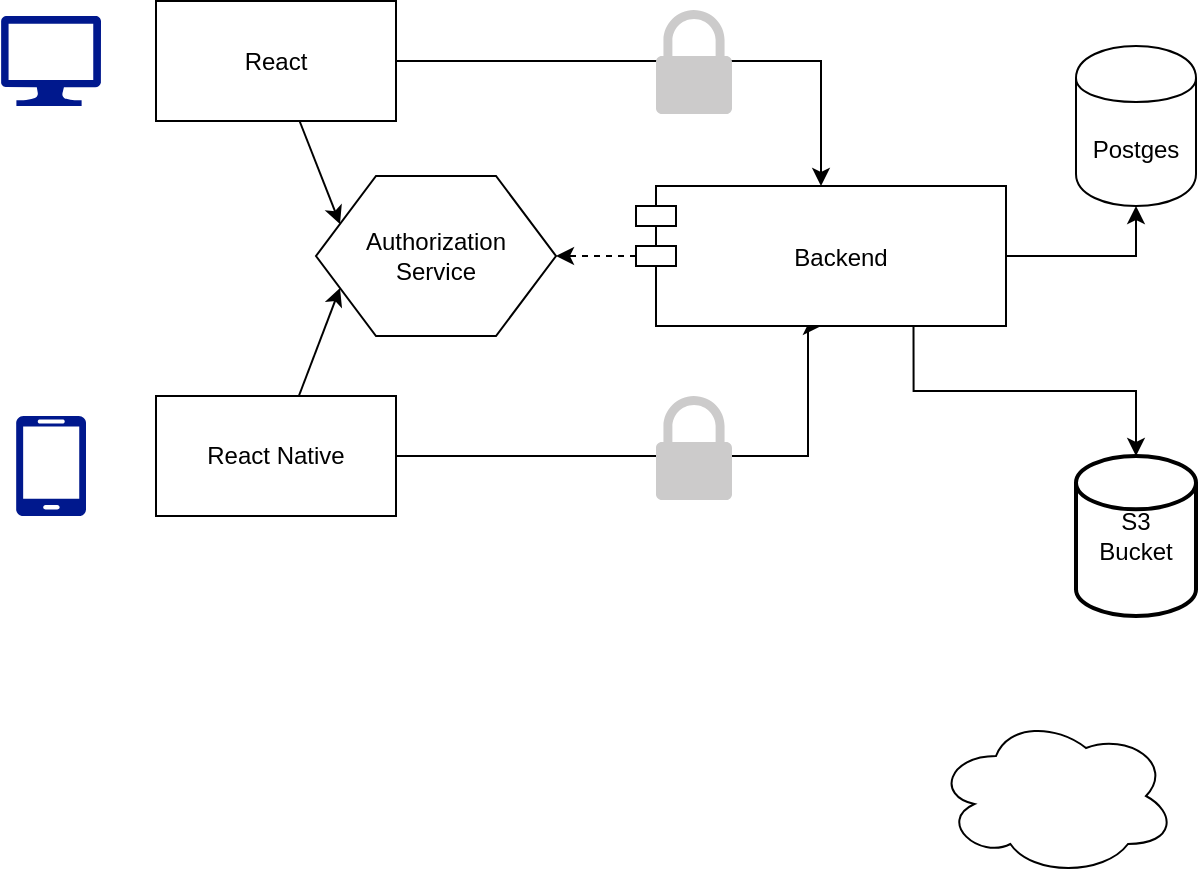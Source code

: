 <mxfile version="13.1.0" type="github"><diagram id="lRxo8wEPJjpSzPwTczj5" name="Page-1"><mxGraphModel dx="786" dy="546" grid="1" gridSize="10" guides="1" tooltips="1" connect="1" arrows="1" fold="1" page="1" pageScale="1" pageWidth="850" pageHeight="1100" math="0" shadow="0"><root><mxCell id="0"/><mxCell id="1" parent="0"/><mxCell id="-98jCaG4ItgQ39MJKu89-1" value="" style="aspect=fixed;pointerEvents=1;shadow=0;dashed=0;html=1;strokeColor=none;labelPosition=center;verticalLabelPosition=bottom;verticalAlign=top;align=center;fillColor=#00188D;shape=mxgraph.azure.mobile" vertex="1" parent="1"><mxGeometry x="30" y="330" width="35" height="50" as="geometry"/></mxCell><mxCell id="-98jCaG4ItgQ39MJKu89-2" value="" style="aspect=fixed;pointerEvents=1;shadow=0;dashed=0;html=1;strokeColor=none;labelPosition=center;verticalLabelPosition=bottom;verticalAlign=top;align=center;fillColor=#00188D;shape=mxgraph.azure.computer" vertex="1" parent="1"><mxGeometry x="22.5" y="130" width="50" height="45" as="geometry"/></mxCell><mxCell id="-98jCaG4ItgQ39MJKu89-15" style="edgeStyle=orthogonalEdgeStyle;rounded=0;orthogonalLoop=1;jettySize=auto;html=1;" edge="1" parent="1" source="-98jCaG4ItgQ39MJKu89-3" target="-98jCaG4ItgQ39MJKu89-10"><mxGeometry relative="1" as="geometry"/></mxCell><mxCell id="-98jCaG4ItgQ39MJKu89-16" style="rounded=0;orthogonalLoop=1;jettySize=auto;html=1;entryX=0;entryY=0.25;entryDx=0;entryDy=0;" edge="1" parent="1" source="-98jCaG4ItgQ39MJKu89-3" target="-98jCaG4ItgQ39MJKu89-8"><mxGeometry relative="1" as="geometry"/></mxCell><mxCell id="-98jCaG4ItgQ39MJKu89-3" value="React" style="rounded=0;whiteSpace=wrap;html=1;" vertex="1" parent="1"><mxGeometry x="100" y="122.5" width="120" height="60" as="geometry"/></mxCell><mxCell id="-98jCaG4ItgQ39MJKu89-12" style="edgeStyle=orthogonalEdgeStyle;rounded=0;orthogonalLoop=1;jettySize=auto;html=1;entryX=0.5;entryY=1;entryDx=0;entryDy=0;" edge="1" parent="1" source="-98jCaG4ItgQ39MJKu89-4" target="-98jCaG4ItgQ39MJKu89-10"><mxGeometry relative="1" as="geometry"><mxPoint x="330" y="283" as="targetPoint"/><Array as="points"><mxPoint x="426" y="350"/><mxPoint x="426" y="285"/></Array></mxGeometry></mxCell><mxCell id="-98jCaG4ItgQ39MJKu89-17" style="rounded=0;orthogonalLoop=1;jettySize=auto;html=1;entryX=0;entryY=0.75;entryDx=0;entryDy=0;" edge="1" parent="1" source="-98jCaG4ItgQ39MJKu89-4" target="-98jCaG4ItgQ39MJKu89-8"><mxGeometry relative="1" as="geometry"/></mxCell><mxCell id="-98jCaG4ItgQ39MJKu89-4" value="React Native" style="rounded=0;whiteSpace=wrap;html=1;" vertex="1" parent="1"><mxGeometry x="100" y="320" width="120" height="60" as="geometry"/></mxCell><mxCell id="-98jCaG4ItgQ39MJKu89-5" value="Postges" style="shape=cylinder;whiteSpace=wrap;html=1;boundedLbl=1;backgroundOutline=1;" vertex="1" parent="1"><mxGeometry x="560" y="145" width="60" height="80" as="geometry"/></mxCell><mxCell id="-98jCaG4ItgQ39MJKu89-7" value="" style="ellipse;shape=cloud;whiteSpace=wrap;html=1;" vertex="1" parent="1"><mxGeometry x="490" y="480" width="120" height="80" as="geometry"/></mxCell><mxCell id="-98jCaG4ItgQ39MJKu89-8" value="Authorization &lt;br&gt;Service" style="shape=hexagon;perimeter=hexagonPerimeter2;whiteSpace=wrap;html=1;" vertex="1" parent="1"><mxGeometry x="180" y="210" width="120" height="80" as="geometry"/></mxCell><mxCell id="-98jCaG4ItgQ39MJKu89-9" value="S3&lt;br&gt;Bucket" style="strokeWidth=2;html=1;shape=mxgraph.flowchart.database;whiteSpace=wrap;" vertex="1" parent="1"><mxGeometry x="560" y="350" width="60" height="80" as="geometry"/></mxCell><mxCell id="-98jCaG4ItgQ39MJKu89-18" style="edgeStyle=orthogonalEdgeStyle;rounded=0;orthogonalLoop=1;jettySize=auto;html=1;entryX=0.5;entryY=1;entryDx=0;entryDy=0;" edge="1" parent="1" source="-98jCaG4ItgQ39MJKu89-10" target="-98jCaG4ItgQ39MJKu89-5"><mxGeometry relative="1" as="geometry"/></mxCell><mxCell id="-98jCaG4ItgQ39MJKu89-19" style="edgeStyle=orthogonalEdgeStyle;rounded=0;orthogonalLoop=1;jettySize=auto;html=1;exitX=0.75;exitY=1;exitDx=0;exitDy=0;" edge="1" parent="1" source="-98jCaG4ItgQ39MJKu89-10" target="-98jCaG4ItgQ39MJKu89-9"><mxGeometry relative="1" as="geometry"/></mxCell><mxCell id="-98jCaG4ItgQ39MJKu89-22" value="" style="edgeStyle=none;rounded=0;orthogonalLoop=1;jettySize=auto;html=1;dashed=1;" edge="1" parent="1" source="-98jCaG4ItgQ39MJKu89-10" target="-98jCaG4ItgQ39MJKu89-8"><mxGeometry relative="1" as="geometry"/></mxCell><mxCell id="-98jCaG4ItgQ39MJKu89-10" value="Backend" style="shape=module;align=left;spacingLeft=20;align=center;verticalAlign=middle;" vertex="1" parent="1"><mxGeometry x="340" y="215" width="185" height="70" as="geometry"/></mxCell><mxCell id="-98jCaG4ItgQ39MJKu89-20" value="" style="pointerEvents=1;shadow=0;dashed=0;html=1;strokeColor=none;labelPosition=center;verticalLabelPosition=bottom;verticalAlign=top;outlineConnect=0;align=center;shape=mxgraph.office.security.lock_protected;fillColor=#CCCBCB;" vertex="1" parent="1"><mxGeometry x="350" y="127" width="38" height="52" as="geometry"/></mxCell><mxCell id="-98jCaG4ItgQ39MJKu89-21" value="" style="pointerEvents=1;shadow=0;dashed=0;html=1;strokeColor=none;labelPosition=center;verticalLabelPosition=bottom;verticalAlign=top;outlineConnect=0;align=center;shape=mxgraph.office.security.lock_protected;fillColor=#CCCBCB;" vertex="1" parent="1"><mxGeometry x="350" y="320" width="38" height="52" as="geometry"/></mxCell></root></mxGraphModel></diagram></mxfile>